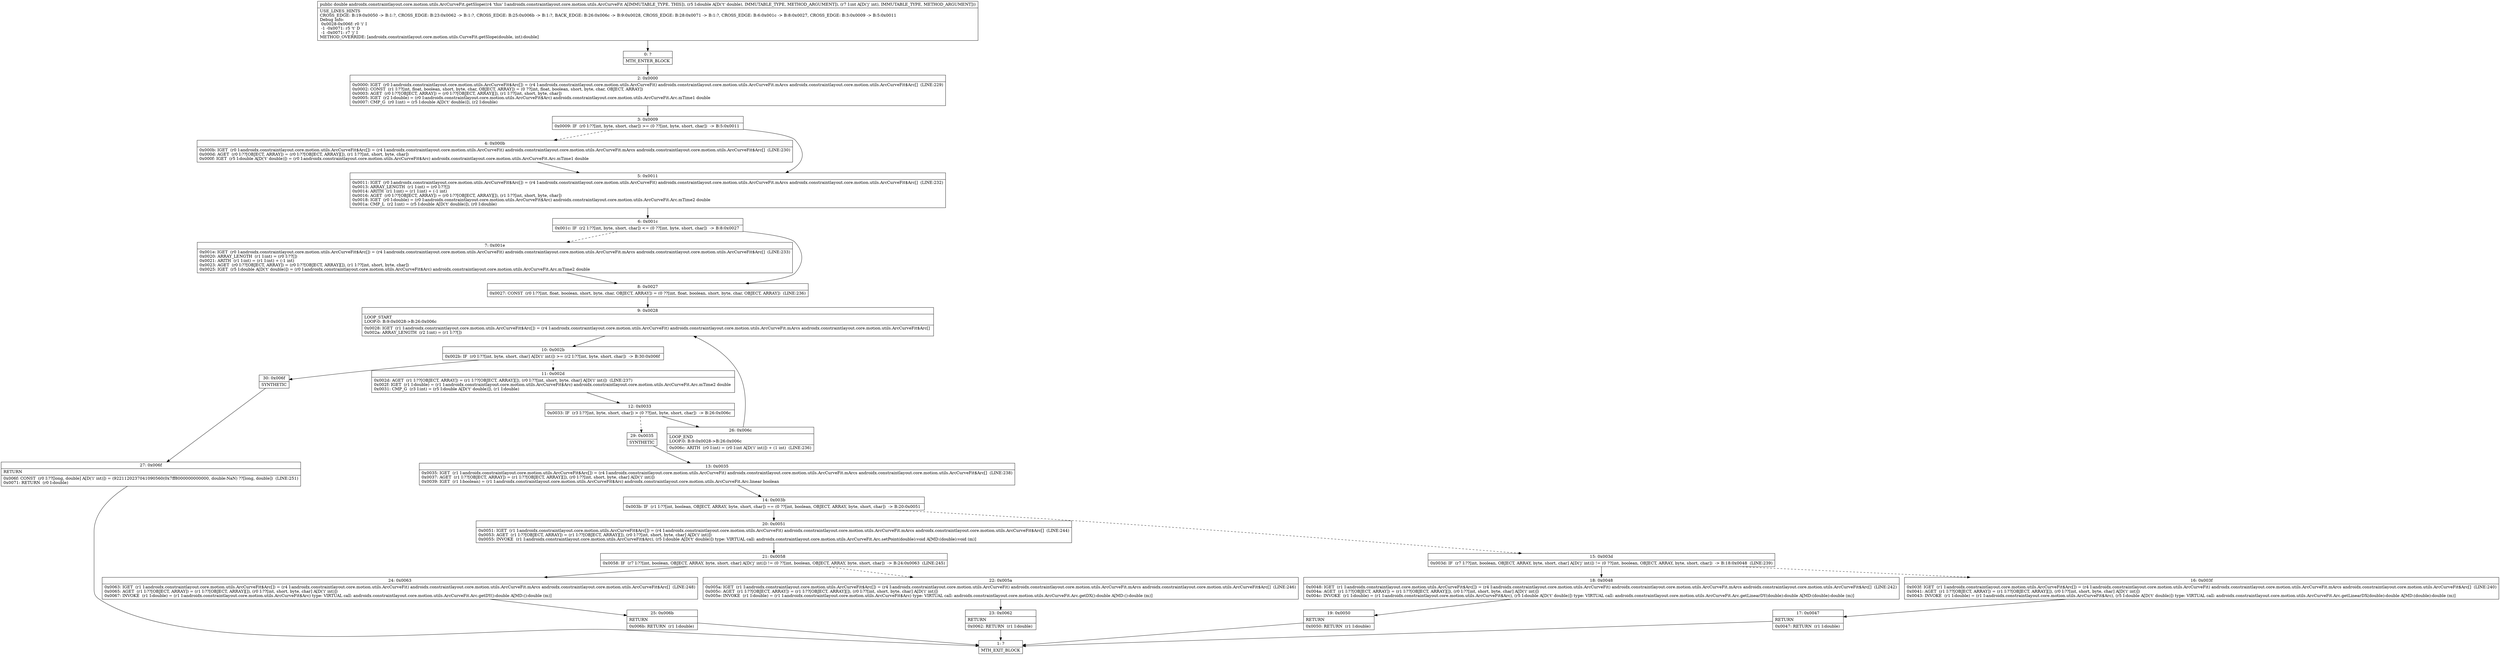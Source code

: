 digraph "CFG forandroidx.constraintlayout.core.motion.utils.ArcCurveFit.getSlope(DI)D" {
Node_0 [shape=record,label="{0\:\ ?|MTH_ENTER_BLOCK\l}"];
Node_2 [shape=record,label="{2\:\ 0x0000|0x0000: IGET  (r0 I:androidx.constraintlayout.core.motion.utils.ArcCurveFit$Arc[]) = (r4 I:androidx.constraintlayout.core.motion.utils.ArcCurveFit) androidx.constraintlayout.core.motion.utils.ArcCurveFit.mArcs androidx.constraintlayout.core.motion.utils.ArcCurveFit$Arc[]  (LINE:229)\l0x0002: CONST  (r1 I:??[int, float, boolean, short, byte, char, OBJECT, ARRAY]) = (0 ??[int, float, boolean, short, byte, char, OBJECT, ARRAY]) \l0x0003: AGET  (r0 I:??[OBJECT, ARRAY]) = (r0 I:??[OBJECT, ARRAY][]), (r1 I:??[int, short, byte, char]) \l0x0005: IGET  (r2 I:double) = (r0 I:androidx.constraintlayout.core.motion.utils.ArcCurveFit$Arc) androidx.constraintlayout.core.motion.utils.ArcCurveFit.Arc.mTime1 double \l0x0007: CMP_G  (r0 I:int) = (r5 I:double A[D('t' double)]), (r2 I:double) \l}"];
Node_3 [shape=record,label="{3\:\ 0x0009|0x0009: IF  (r0 I:??[int, byte, short, char]) \>= (0 ??[int, byte, short, char])  \-\> B:5:0x0011 \l}"];
Node_4 [shape=record,label="{4\:\ 0x000b|0x000b: IGET  (r0 I:androidx.constraintlayout.core.motion.utils.ArcCurveFit$Arc[]) = (r4 I:androidx.constraintlayout.core.motion.utils.ArcCurveFit) androidx.constraintlayout.core.motion.utils.ArcCurveFit.mArcs androidx.constraintlayout.core.motion.utils.ArcCurveFit$Arc[]  (LINE:230)\l0x000d: AGET  (r0 I:??[OBJECT, ARRAY]) = (r0 I:??[OBJECT, ARRAY][]), (r1 I:??[int, short, byte, char]) \l0x000f: IGET  (r5 I:double A[D('t' double)]) = (r0 I:androidx.constraintlayout.core.motion.utils.ArcCurveFit$Arc) androidx.constraintlayout.core.motion.utils.ArcCurveFit.Arc.mTime1 double \l}"];
Node_5 [shape=record,label="{5\:\ 0x0011|0x0011: IGET  (r0 I:androidx.constraintlayout.core.motion.utils.ArcCurveFit$Arc[]) = (r4 I:androidx.constraintlayout.core.motion.utils.ArcCurveFit) androidx.constraintlayout.core.motion.utils.ArcCurveFit.mArcs androidx.constraintlayout.core.motion.utils.ArcCurveFit$Arc[]  (LINE:232)\l0x0013: ARRAY_LENGTH  (r1 I:int) = (r0 I:??[]) \l0x0014: ARITH  (r1 I:int) = (r1 I:int) + (\-1 int) \l0x0016: AGET  (r0 I:??[OBJECT, ARRAY]) = (r0 I:??[OBJECT, ARRAY][]), (r1 I:??[int, short, byte, char]) \l0x0018: IGET  (r0 I:double) = (r0 I:androidx.constraintlayout.core.motion.utils.ArcCurveFit$Arc) androidx.constraintlayout.core.motion.utils.ArcCurveFit.Arc.mTime2 double \l0x001a: CMP_L  (r2 I:int) = (r5 I:double A[D('t' double)]), (r0 I:double) \l}"];
Node_6 [shape=record,label="{6\:\ 0x001c|0x001c: IF  (r2 I:??[int, byte, short, char]) \<= (0 ??[int, byte, short, char])  \-\> B:8:0x0027 \l}"];
Node_7 [shape=record,label="{7\:\ 0x001e|0x001e: IGET  (r0 I:androidx.constraintlayout.core.motion.utils.ArcCurveFit$Arc[]) = (r4 I:androidx.constraintlayout.core.motion.utils.ArcCurveFit) androidx.constraintlayout.core.motion.utils.ArcCurveFit.mArcs androidx.constraintlayout.core.motion.utils.ArcCurveFit$Arc[]  (LINE:233)\l0x0020: ARRAY_LENGTH  (r1 I:int) = (r0 I:??[]) \l0x0021: ARITH  (r1 I:int) = (r1 I:int) + (\-1 int) \l0x0023: AGET  (r0 I:??[OBJECT, ARRAY]) = (r0 I:??[OBJECT, ARRAY][]), (r1 I:??[int, short, byte, char]) \l0x0025: IGET  (r5 I:double A[D('t' double)]) = (r0 I:androidx.constraintlayout.core.motion.utils.ArcCurveFit$Arc) androidx.constraintlayout.core.motion.utils.ArcCurveFit.Arc.mTime2 double \l}"];
Node_8 [shape=record,label="{8\:\ 0x0027|0x0027: CONST  (r0 I:??[int, float, boolean, short, byte, char, OBJECT, ARRAY]) = (0 ??[int, float, boolean, short, byte, char, OBJECT, ARRAY])  (LINE:236)\l}"];
Node_9 [shape=record,label="{9\:\ 0x0028|LOOP_START\lLOOP:0: B:9:0x0028\-\>B:26:0x006c\l|0x0028: IGET  (r1 I:androidx.constraintlayout.core.motion.utils.ArcCurveFit$Arc[]) = (r4 I:androidx.constraintlayout.core.motion.utils.ArcCurveFit) androidx.constraintlayout.core.motion.utils.ArcCurveFit.mArcs androidx.constraintlayout.core.motion.utils.ArcCurveFit$Arc[] \l0x002a: ARRAY_LENGTH  (r2 I:int) = (r1 I:??[]) \l}"];
Node_10 [shape=record,label="{10\:\ 0x002b|0x002b: IF  (r0 I:??[int, byte, short, char] A[D('i' int)]) \>= (r2 I:??[int, byte, short, char])  \-\> B:30:0x006f \l}"];
Node_11 [shape=record,label="{11\:\ 0x002d|0x002d: AGET  (r1 I:??[OBJECT, ARRAY]) = (r1 I:??[OBJECT, ARRAY][]), (r0 I:??[int, short, byte, char] A[D('i' int)])  (LINE:237)\l0x002f: IGET  (r1 I:double) = (r1 I:androidx.constraintlayout.core.motion.utils.ArcCurveFit$Arc) androidx.constraintlayout.core.motion.utils.ArcCurveFit.Arc.mTime2 double \l0x0031: CMP_G  (r3 I:int) = (r5 I:double A[D('t' double)]), (r1 I:double) \l}"];
Node_12 [shape=record,label="{12\:\ 0x0033|0x0033: IF  (r3 I:??[int, byte, short, char]) \> (0 ??[int, byte, short, char])  \-\> B:26:0x006c \l}"];
Node_26 [shape=record,label="{26\:\ 0x006c|LOOP_END\lLOOP:0: B:9:0x0028\-\>B:26:0x006c\l|0x006c: ARITH  (r0 I:int) = (r0 I:int A[D('i' int)]) + (1 int)  (LINE:236)\l}"];
Node_29 [shape=record,label="{29\:\ 0x0035|SYNTHETIC\l}"];
Node_13 [shape=record,label="{13\:\ 0x0035|0x0035: IGET  (r1 I:androidx.constraintlayout.core.motion.utils.ArcCurveFit$Arc[]) = (r4 I:androidx.constraintlayout.core.motion.utils.ArcCurveFit) androidx.constraintlayout.core.motion.utils.ArcCurveFit.mArcs androidx.constraintlayout.core.motion.utils.ArcCurveFit$Arc[]  (LINE:238)\l0x0037: AGET  (r1 I:??[OBJECT, ARRAY]) = (r1 I:??[OBJECT, ARRAY][]), (r0 I:??[int, short, byte, char] A[D('i' int)]) \l0x0039: IGET  (r1 I:boolean) = (r1 I:androidx.constraintlayout.core.motion.utils.ArcCurveFit$Arc) androidx.constraintlayout.core.motion.utils.ArcCurveFit.Arc.linear boolean \l}"];
Node_14 [shape=record,label="{14\:\ 0x003b|0x003b: IF  (r1 I:??[int, boolean, OBJECT, ARRAY, byte, short, char]) == (0 ??[int, boolean, OBJECT, ARRAY, byte, short, char])  \-\> B:20:0x0051 \l}"];
Node_15 [shape=record,label="{15\:\ 0x003d|0x003d: IF  (r7 I:??[int, boolean, OBJECT, ARRAY, byte, short, char] A[D('j' int)]) != (0 ??[int, boolean, OBJECT, ARRAY, byte, short, char])  \-\> B:18:0x0048  (LINE:239)\l}"];
Node_16 [shape=record,label="{16\:\ 0x003f|0x003f: IGET  (r1 I:androidx.constraintlayout.core.motion.utils.ArcCurveFit$Arc[]) = (r4 I:androidx.constraintlayout.core.motion.utils.ArcCurveFit) androidx.constraintlayout.core.motion.utils.ArcCurveFit.mArcs androidx.constraintlayout.core.motion.utils.ArcCurveFit$Arc[]  (LINE:240)\l0x0041: AGET  (r1 I:??[OBJECT, ARRAY]) = (r1 I:??[OBJECT, ARRAY][]), (r0 I:??[int, short, byte, char] A[D('i' int)]) \l0x0043: INVOKE  (r1 I:double) = (r1 I:androidx.constraintlayout.core.motion.utils.ArcCurveFit$Arc), (r5 I:double A[D('t' double)]) type: VIRTUAL call: androidx.constraintlayout.core.motion.utils.ArcCurveFit.Arc.getLinearDX(double):double A[MD:(double):double (m)]\l}"];
Node_17 [shape=record,label="{17\:\ 0x0047|RETURN\l|0x0047: RETURN  (r1 I:double) \l}"];
Node_1 [shape=record,label="{1\:\ ?|MTH_EXIT_BLOCK\l}"];
Node_18 [shape=record,label="{18\:\ 0x0048|0x0048: IGET  (r1 I:androidx.constraintlayout.core.motion.utils.ArcCurveFit$Arc[]) = (r4 I:androidx.constraintlayout.core.motion.utils.ArcCurveFit) androidx.constraintlayout.core.motion.utils.ArcCurveFit.mArcs androidx.constraintlayout.core.motion.utils.ArcCurveFit$Arc[]  (LINE:242)\l0x004a: AGET  (r1 I:??[OBJECT, ARRAY]) = (r1 I:??[OBJECT, ARRAY][]), (r0 I:??[int, short, byte, char] A[D('i' int)]) \l0x004c: INVOKE  (r1 I:double) = (r1 I:androidx.constraintlayout.core.motion.utils.ArcCurveFit$Arc), (r5 I:double A[D('t' double)]) type: VIRTUAL call: androidx.constraintlayout.core.motion.utils.ArcCurveFit.Arc.getLinearDY(double):double A[MD:(double):double (m)]\l}"];
Node_19 [shape=record,label="{19\:\ 0x0050|RETURN\l|0x0050: RETURN  (r1 I:double) \l}"];
Node_20 [shape=record,label="{20\:\ 0x0051|0x0051: IGET  (r1 I:androidx.constraintlayout.core.motion.utils.ArcCurveFit$Arc[]) = (r4 I:androidx.constraintlayout.core.motion.utils.ArcCurveFit) androidx.constraintlayout.core.motion.utils.ArcCurveFit.mArcs androidx.constraintlayout.core.motion.utils.ArcCurveFit$Arc[]  (LINE:244)\l0x0053: AGET  (r1 I:??[OBJECT, ARRAY]) = (r1 I:??[OBJECT, ARRAY][]), (r0 I:??[int, short, byte, char] A[D('i' int)]) \l0x0055: INVOKE  (r1 I:androidx.constraintlayout.core.motion.utils.ArcCurveFit$Arc), (r5 I:double A[D('t' double)]) type: VIRTUAL call: androidx.constraintlayout.core.motion.utils.ArcCurveFit.Arc.setPoint(double):void A[MD:(double):void (m)]\l}"];
Node_21 [shape=record,label="{21\:\ 0x0058|0x0058: IF  (r7 I:??[int, boolean, OBJECT, ARRAY, byte, short, char] A[D('j' int)]) != (0 ??[int, boolean, OBJECT, ARRAY, byte, short, char])  \-\> B:24:0x0063  (LINE:245)\l}"];
Node_22 [shape=record,label="{22\:\ 0x005a|0x005a: IGET  (r1 I:androidx.constraintlayout.core.motion.utils.ArcCurveFit$Arc[]) = (r4 I:androidx.constraintlayout.core.motion.utils.ArcCurveFit) androidx.constraintlayout.core.motion.utils.ArcCurveFit.mArcs androidx.constraintlayout.core.motion.utils.ArcCurveFit$Arc[]  (LINE:246)\l0x005c: AGET  (r1 I:??[OBJECT, ARRAY]) = (r1 I:??[OBJECT, ARRAY][]), (r0 I:??[int, short, byte, char] A[D('i' int)]) \l0x005e: INVOKE  (r1 I:double) = (r1 I:androidx.constraintlayout.core.motion.utils.ArcCurveFit$Arc) type: VIRTUAL call: androidx.constraintlayout.core.motion.utils.ArcCurveFit.Arc.getDX():double A[MD:():double (m)]\l}"];
Node_23 [shape=record,label="{23\:\ 0x0062|RETURN\l|0x0062: RETURN  (r1 I:double) \l}"];
Node_24 [shape=record,label="{24\:\ 0x0063|0x0063: IGET  (r1 I:androidx.constraintlayout.core.motion.utils.ArcCurveFit$Arc[]) = (r4 I:androidx.constraintlayout.core.motion.utils.ArcCurveFit) androidx.constraintlayout.core.motion.utils.ArcCurveFit.mArcs androidx.constraintlayout.core.motion.utils.ArcCurveFit$Arc[]  (LINE:248)\l0x0065: AGET  (r1 I:??[OBJECT, ARRAY]) = (r1 I:??[OBJECT, ARRAY][]), (r0 I:??[int, short, byte, char] A[D('i' int)]) \l0x0067: INVOKE  (r1 I:double) = (r1 I:androidx.constraintlayout.core.motion.utils.ArcCurveFit$Arc) type: VIRTUAL call: androidx.constraintlayout.core.motion.utils.ArcCurveFit.Arc.getDY():double A[MD:():double (m)]\l}"];
Node_25 [shape=record,label="{25\:\ 0x006b|RETURN\l|0x006b: RETURN  (r1 I:double) \l}"];
Node_30 [shape=record,label="{30\:\ 0x006f|SYNTHETIC\l}"];
Node_27 [shape=record,label="{27\:\ 0x006f|RETURN\l|0x006f: CONST  (r0 I:??[long, double] A[D('i' int)]) = (9221120237041090560(0x7ff8000000000000, double:NaN) ??[long, double])  (LINE:251)\l0x0071: RETURN  (r0 I:double) \l}"];
MethodNode[shape=record,label="{public double androidx.constraintlayout.core.motion.utils.ArcCurveFit.getSlope((r4 'this' I:androidx.constraintlayout.core.motion.utils.ArcCurveFit A[IMMUTABLE_TYPE, THIS]), (r5 I:double A[D('t' double), IMMUTABLE_TYPE, METHOD_ARGUMENT]), (r7 I:int A[D('j' int), IMMUTABLE_TYPE, METHOD_ARGUMENT]))  | USE_LINES_HINTS\lCROSS_EDGE: B:19:0x0050 \-\> B:1:?, CROSS_EDGE: B:23:0x0062 \-\> B:1:?, CROSS_EDGE: B:25:0x006b \-\> B:1:?, BACK_EDGE: B:26:0x006c \-\> B:9:0x0028, CROSS_EDGE: B:28:0x0071 \-\> B:1:?, CROSS_EDGE: B:6:0x001c \-\> B:8:0x0027, CROSS_EDGE: B:3:0x0009 \-\> B:5:0x0011\lDebug Info:\l  0x0028\-0x006f: r0 'i' I\l  \-1 \-0x0071: r5 't' D\l  \-1 \-0x0071: r7 'j' I\lMETHOD_OVERRIDE: [androidx.constraintlayout.core.motion.utils.CurveFit.getSlope(double, int):double]\l}"];
MethodNode -> Node_0;Node_0 -> Node_2;
Node_2 -> Node_3;
Node_3 -> Node_4[style=dashed];
Node_3 -> Node_5;
Node_4 -> Node_5;
Node_5 -> Node_6;
Node_6 -> Node_7[style=dashed];
Node_6 -> Node_8;
Node_7 -> Node_8;
Node_8 -> Node_9;
Node_9 -> Node_10;
Node_10 -> Node_11[style=dashed];
Node_10 -> Node_30;
Node_11 -> Node_12;
Node_12 -> Node_26;
Node_12 -> Node_29[style=dashed];
Node_26 -> Node_9;
Node_29 -> Node_13;
Node_13 -> Node_14;
Node_14 -> Node_15[style=dashed];
Node_14 -> Node_20;
Node_15 -> Node_16[style=dashed];
Node_15 -> Node_18;
Node_16 -> Node_17;
Node_17 -> Node_1;
Node_18 -> Node_19;
Node_19 -> Node_1;
Node_20 -> Node_21;
Node_21 -> Node_22[style=dashed];
Node_21 -> Node_24;
Node_22 -> Node_23;
Node_23 -> Node_1;
Node_24 -> Node_25;
Node_25 -> Node_1;
Node_30 -> Node_27;
Node_27 -> Node_1;
}

